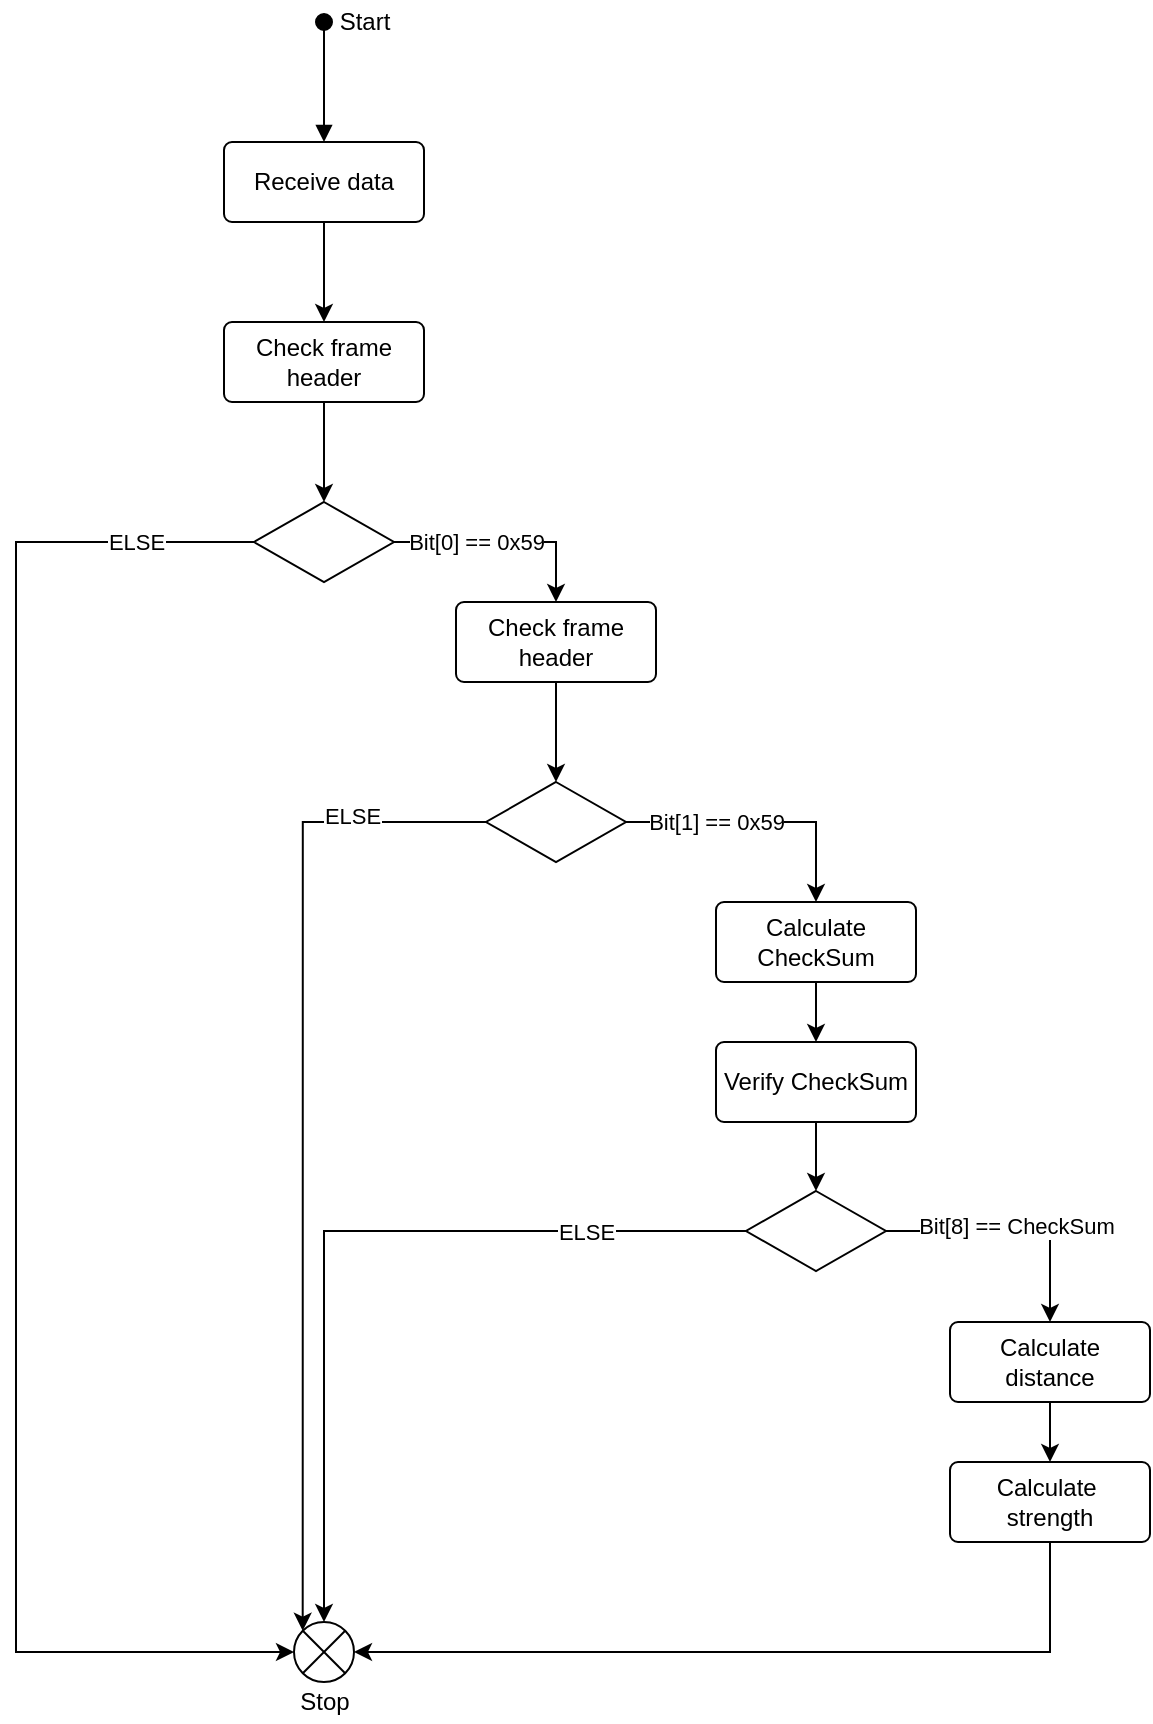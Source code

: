 <mxfile version="13.1.14"><diagram id="bJ66Fc53rlDPXkK_Spd3" name="Page-1"><mxGraphModel dx="2200" dy="860" grid="0" gridSize="10" guides="1" tooltips="1" connect="1" arrows="1" fold="1" page="1" pageScale="1" pageWidth="827" pageHeight="1169" math="0" shadow="0"><root><mxCell id="0"/><mxCell id="1" parent="0"/><mxCell id="rnH9HZWg4Fc3JuHYlk_o-3" value="" style="edgeStyle=orthogonalEdgeStyle;rounded=0;orthogonalLoop=1;jettySize=auto;html=1;" edge="1" parent="1" source="rnH9HZWg4Fc3JuHYlk_o-1" target="rnH9HZWg4Fc3JuHYlk_o-2"><mxGeometry relative="1" as="geometry"/></mxCell><mxCell id="rnH9HZWg4Fc3JuHYlk_o-1" value="Check frame header" style="rounded=1;arcSize=10;whiteSpace=wrap;html=1;align=center;" vertex="1" parent="1"><mxGeometry x="257" y="177" width="100" height="40" as="geometry"/></mxCell><mxCell id="rnH9HZWg4Fc3JuHYlk_o-7" value="" style="edgeStyle=orthogonalEdgeStyle;rounded=0;orthogonalLoop=1;jettySize=auto;html=1;entryX=0.5;entryY=0;entryDx=0;entryDy=0;" edge="1" parent="1" source="rnH9HZWg4Fc3JuHYlk_o-2" target="rnH9HZWg4Fc3JuHYlk_o-5"><mxGeometry relative="1" as="geometry"><mxPoint x="422" y="287" as="targetPoint"/></mxGeometry></mxCell><mxCell id="rnH9HZWg4Fc3JuHYlk_o-8" value="Bit[0] == 0x59" style="edgeLabel;html=1;align=center;verticalAlign=middle;resizable=0;points=[];" vertex="1" connectable="0" parent="rnH9HZWg4Fc3JuHYlk_o-7"><mxGeometry x="-0.712" y="-1" relative="1" as="geometry"><mxPoint x="25" y="-1" as="offset"/></mxGeometry></mxCell><mxCell id="rnH9HZWg4Fc3JuHYlk_o-34" value="ELSE" style="edgeStyle=orthogonalEdgeStyle;rounded=0;orthogonalLoop=1;jettySize=auto;html=1;entryX=0;entryY=0.5;entryDx=0;entryDy=0;entryPerimeter=0;exitX=0;exitY=0.5;exitDx=0;exitDy=0;" edge="1" parent="1" source="rnH9HZWg4Fc3JuHYlk_o-2" target="rnH9HZWg4Fc3JuHYlk_o-30"><mxGeometry x="-0.855" relative="1" as="geometry"><Array as="points"><mxPoint x="153" y="287"/><mxPoint x="153" y="842"/></Array><mxPoint as="offset"/></mxGeometry></mxCell><mxCell id="rnH9HZWg4Fc3JuHYlk_o-2" value="" style="shape=rhombus;perimeter=rhombusPerimeter;whiteSpace=wrap;html=1;align=center;" vertex="1" parent="1"><mxGeometry x="272" y="267" width="70" height="40" as="geometry"/></mxCell><mxCell id="rnH9HZWg4Fc3JuHYlk_o-12" value="" style="edgeStyle=orthogonalEdgeStyle;rounded=0;orthogonalLoop=1;jettySize=auto;html=1;" edge="1" parent="1" source="rnH9HZWg4Fc3JuHYlk_o-5" target="rnH9HZWg4Fc3JuHYlk_o-11"><mxGeometry relative="1" as="geometry"/></mxCell><mxCell id="rnH9HZWg4Fc3JuHYlk_o-5" value="Check frame header" style="rounded=1;arcSize=10;whiteSpace=wrap;html=1;align=center;" vertex="1" parent="1"><mxGeometry x="373" y="317" width="100" height="40" as="geometry"/></mxCell><mxCell id="rnH9HZWg4Fc3JuHYlk_o-10" value="" style="edgeStyle=orthogonalEdgeStyle;rounded=0;orthogonalLoop=1;jettySize=auto;html=1;" edge="1" parent="1" source="rnH9HZWg4Fc3JuHYlk_o-9" target="rnH9HZWg4Fc3JuHYlk_o-1"><mxGeometry relative="1" as="geometry"/></mxCell><mxCell id="rnH9HZWg4Fc3JuHYlk_o-9" value="Receive data" style="rounded=1;arcSize=10;whiteSpace=wrap;html=1;align=center;" vertex="1" parent="1"><mxGeometry x="257" y="87" width="100" height="40" as="geometry"/></mxCell><mxCell id="rnH9HZWg4Fc3JuHYlk_o-14" style="edgeStyle=orthogonalEdgeStyle;rounded=0;orthogonalLoop=1;jettySize=auto;html=1;entryX=0.5;entryY=0;entryDx=0;entryDy=0;" edge="1" parent="1" source="rnH9HZWg4Fc3JuHYlk_o-11" target="rnH9HZWg4Fc3JuHYlk_o-13"><mxGeometry relative="1" as="geometry"/></mxCell><mxCell id="rnH9HZWg4Fc3JuHYlk_o-16" value="Bit[1] == 0x59" style="edgeLabel;html=1;align=center;verticalAlign=middle;resizable=0;points=[];" vertex="1" connectable="0" parent="rnH9HZWg4Fc3JuHYlk_o-14"><mxGeometry x="-0.452" y="-2" relative="1" as="geometry"><mxPoint x="8" y="-2" as="offset"/></mxGeometry></mxCell><mxCell id="rnH9HZWg4Fc3JuHYlk_o-33" style="edgeStyle=orthogonalEdgeStyle;rounded=0;orthogonalLoop=1;jettySize=auto;html=1;entryX=0.145;entryY=0.145;entryDx=0;entryDy=0;entryPerimeter=0;" edge="1" parent="1" source="rnH9HZWg4Fc3JuHYlk_o-11" target="rnH9HZWg4Fc3JuHYlk_o-30"><mxGeometry relative="1" as="geometry"/></mxCell><mxCell id="rnH9HZWg4Fc3JuHYlk_o-35" value="ELSE" style="edgeLabel;html=1;align=center;verticalAlign=middle;resizable=0;points=[];" vertex="1" connectable="0" parent="rnH9HZWg4Fc3JuHYlk_o-33"><mxGeometry x="-0.73" y="-3" relative="1" as="geometry"><mxPoint as="offset"/></mxGeometry></mxCell><mxCell id="rnH9HZWg4Fc3JuHYlk_o-11" value="" style="shape=rhombus;perimeter=rhombusPerimeter;whiteSpace=wrap;html=1;align=center;" vertex="1" parent="1"><mxGeometry x="388" y="407" width="70" height="40" as="geometry"/></mxCell><mxCell id="rnH9HZWg4Fc3JuHYlk_o-20" style="edgeStyle=orthogonalEdgeStyle;rounded=0;orthogonalLoop=1;jettySize=auto;html=1;entryX=0.5;entryY=0;entryDx=0;entryDy=0;" edge="1" parent="1" source="rnH9HZWg4Fc3JuHYlk_o-13" target="rnH9HZWg4Fc3JuHYlk_o-17"><mxGeometry relative="1" as="geometry"/></mxCell><mxCell id="rnH9HZWg4Fc3JuHYlk_o-13" value="Calculate CheckSum" style="rounded=1;arcSize=10;whiteSpace=wrap;html=1;align=center;" vertex="1" parent="1"><mxGeometry x="503" y="467" width="100" height="40" as="geometry"/></mxCell><mxCell id="rnH9HZWg4Fc3JuHYlk_o-24" style="edgeStyle=orthogonalEdgeStyle;rounded=0;orthogonalLoop=1;jettySize=auto;html=1;entryX=0.5;entryY=0;entryDx=0;entryDy=0;" edge="1" parent="1" source="rnH9HZWg4Fc3JuHYlk_o-17" target="rnH9HZWg4Fc3JuHYlk_o-21"><mxGeometry relative="1" as="geometry"><mxPoint x="553" y="607" as="targetPoint"/></mxGeometry></mxCell><mxCell id="rnH9HZWg4Fc3JuHYlk_o-17" value="Verify CheckSum" style="rounded=1;arcSize=10;whiteSpace=wrap;html=1;align=center;" vertex="1" parent="1"><mxGeometry x="503" y="537" width="100" height="40" as="geometry"/></mxCell><mxCell id="rnH9HZWg4Fc3JuHYlk_o-26" style="edgeStyle=orthogonalEdgeStyle;rounded=0;orthogonalLoop=1;jettySize=auto;html=1;entryX=0.5;entryY=0;entryDx=0;entryDy=0;" edge="1" parent="1" source="rnH9HZWg4Fc3JuHYlk_o-21" target="rnH9HZWg4Fc3JuHYlk_o-25"><mxGeometry relative="1" as="geometry"/></mxCell><mxCell id="rnH9HZWg4Fc3JuHYlk_o-29" value="Bit[8] == CheckSum" style="edgeLabel;html=1;align=center;verticalAlign=middle;resizable=0;points=[];" vertex="1" connectable="0" parent="rnH9HZWg4Fc3JuHYlk_o-26"><mxGeometry x="0.02" y="4" relative="1" as="geometry"><mxPoint y="1" as="offset"/></mxGeometry></mxCell><mxCell id="rnH9HZWg4Fc3JuHYlk_o-32" style="edgeStyle=orthogonalEdgeStyle;rounded=0;orthogonalLoop=1;jettySize=auto;html=1;entryX=0.5;entryY=0;entryDx=0;entryDy=0;entryPerimeter=0;" edge="1" parent="1" source="rnH9HZWg4Fc3JuHYlk_o-21" target="rnH9HZWg4Fc3JuHYlk_o-30"><mxGeometry relative="1" as="geometry"/></mxCell><mxCell id="rnH9HZWg4Fc3JuHYlk_o-36" value="ELSE" style="edgeLabel;html=1;align=center;verticalAlign=middle;resizable=0;points=[];" vertex="1" connectable="0" parent="rnH9HZWg4Fc3JuHYlk_o-32"><mxGeometry x="-0.606" relative="1" as="geometry"><mxPoint as="offset"/></mxGeometry></mxCell><mxCell id="rnH9HZWg4Fc3JuHYlk_o-21" value="" style="shape=rhombus;perimeter=rhombusPerimeter;whiteSpace=wrap;html=1;align=center;" vertex="1" parent="1"><mxGeometry x="518" y="611.5" width="70" height="40" as="geometry"/></mxCell><mxCell id="rnH9HZWg4Fc3JuHYlk_o-28" style="edgeStyle=orthogonalEdgeStyle;rounded=0;orthogonalLoop=1;jettySize=auto;html=1;" edge="1" parent="1" source="rnH9HZWg4Fc3JuHYlk_o-25" target="rnH9HZWg4Fc3JuHYlk_o-27"><mxGeometry relative="1" as="geometry"/></mxCell><mxCell id="rnH9HZWg4Fc3JuHYlk_o-25" value="Calculate distance" style="rounded=1;arcSize=10;whiteSpace=wrap;html=1;align=center;" vertex="1" parent="1"><mxGeometry x="620" y="677" width="100" height="40" as="geometry"/></mxCell><mxCell id="rnH9HZWg4Fc3JuHYlk_o-31" style="edgeStyle=orthogonalEdgeStyle;rounded=0;orthogonalLoop=1;jettySize=auto;html=1;entryX=1;entryY=0.5;entryDx=0;entryDy=0;entryPerimeter=0;exitX=0.5;exitY=1;exitDx=0;exitDy=0;" edge="1" parent="1" source="rnH9HZWg4Fc3JuHYlk_o-27" target="rnH9HZWg4Fc3JuHYlk_o-30"><mxGeometry relative="1" as="geometry"/></mxCell><mxCell id="rnH9HZWg4Fc3JuHYlk_o-27" value="Calculate&amp;nbsp; strength" style="rounded=1;arcSize=10;whiteSpace=wrap;html=1;align=center;" vertex="1" parent="1"><mxGeometry x="620" y="747" width="100" height="40" as="geometry"/></mxCell><mxCell id="rnH9HZWg4Fc3JuHYlk_o-30" value="" style="verticalLabelPosition=bottom;verticalAlign=top;html=1;shape=mxgraph.flowchart.or;" vertex="1" parent="1"><mxGeometry x="292" y="827" width="30" height="30" as="geometry"/></mxCell><mxCell id="rnH9HZWg4Fc3JuHYlk_o-38" value="" style="html=1;verticalAlign=bottom;startArrow=oval;startFill=1;endArrow=block;startSize=8;entryX=0.5;entryY=0;entryDx=0;entryDy=0;" edge="1" parent="1" target="rnH9HZWg4Fc3JuHYlk_o-9"><mxGeometry width="60" relative="1" as="geometry"><mxPoint x="307" y="27" as="sourcePoint"/><mxPoint x="503" y="187" as="targetPoint"/></mxGeometry></mxCell><mxCell id="rnH9HZWg4Fc3JuHYlk_o-39" value="Start" style="text;html=1;align=center;verticalAlign=middle;resizable=0;points=[];autosize=1;" vertex="1" parent="1"><mxGeometry x="307" y="17" width="40" height="20" as="geometry"/></mxCell><mxCell id="rnH9HZWg4Fc3JuHYlk_o-40" value="Stop" style="text;html=1;align=center;verticalAlign=middle;resizable=0;points=[];autosize=1;" vertex="1" parent="1"><mxGeometry x="287" y="857" width="40" height="20" as="geometry"/></mxCell></root></mxGraphModel></diagram></mxfile>